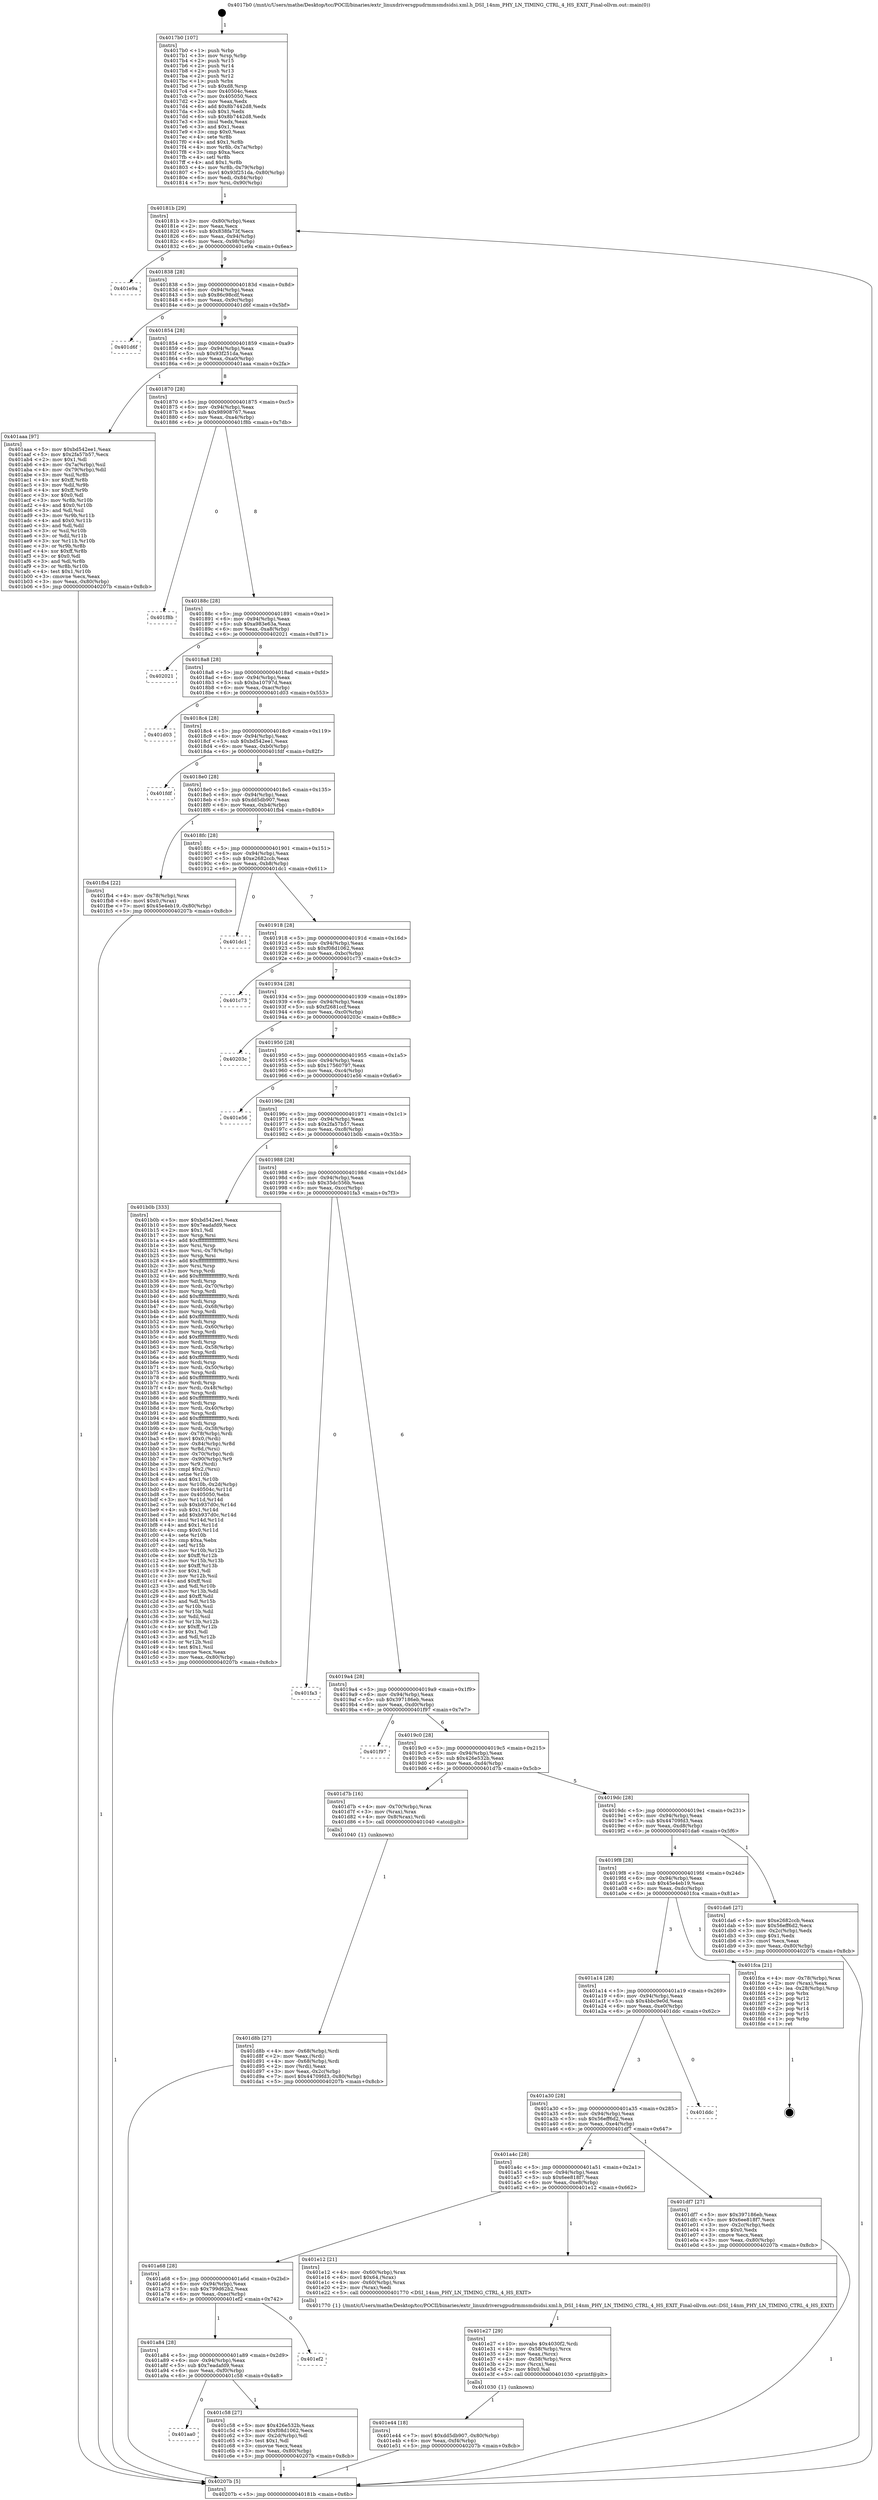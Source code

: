 digraph "0x4017b0" {
  label = "0x4017b0 (/mnt/c/Users/mathe/Desktop/tcc/POCII/binaries/extr_linuxdriversgpudrmmsmdsidsi.xml.h_DSI_14nm_PHY_LN_TIMING_CTRL_4_HS_EXIT_Final-ollvm.out::main(0))"
  labelloc = "t"
  node[shape=record]

  Entry [label="",width=0.3,height=0.3,shape=circle,fillcolor=black,style=filled]
  "0x40181b" [label="{
     0x40181b [29]\l
     | [instrs]\l
     &nbsp;&nbsp;0x40181b \<+3\>: mov -0x80(%rbp),%eax\l
     &nbsp;&nbsp;0x40181e \<+2\>: mov %eax,%ecx\l
     &nbsp;&nbsp;0x401820 \<+6\>: sub $0x838fa73f,%ecx\l
     &nbsp;&nbsp;0x401826 \<+6\>: mov %eax,-0x94(%rbp)\l
     &nbsp;&nbsp;0x40182c \<+6\>: mov %ecx,-0x98(%rbp)\l
     &nbsp;&nbsp;0x401832 \<+6\>: je 0000000000401e9a \<main+0x6ea\>\l
  }"]
  "0x401e9a" [label="{
     0x401e9a\l
  }", style=dashed]
  "0x401838" [label="{
     0x401838 [28]\l
     | [instrs]\l
     &nbsp;&nbsp;0x401838 \<+5\>: jmp 000000000040183d \<main+0x8d\>\l
     &nbsp;&nbsp;0x40183d \<+6\>: mov -0x94(%rbp),%eax\l
     &nbsp;&nbsp;0x401843 \<+5\>: sub $0x86c98cdf,%eax\l
     &nbsp;&nbsp;0x401848 \<+6\>: mov %eax,-0x9c(%rbp)\l
     &nbsp;&nbsp;0x40184e \<+6\>: je 0000000000401d6f \<main+0x5bf\>\l
  }"]
  Exit [label="",width=0.3,height=0.3,shape=circle,fillcolor=black,style=filled,peripheries=2]
  "0x401d6f" [label="{
     0x401d6f\l
  }", style=dashed]
  "0x401854" [label="{
     0x401854 [28]\l
     | [instrs]\l
     &nbsp;&nbsp;0x401854 \<+5\>: jmp 0000000000401859 \<main+0xa9\>\l
     &nbsp;&nbsp;0x401859 \<+6\>: mov -0x94(%rbp),%eax\l
     &nbsp;&nbsp;0x40185f \<+5\>: sub $0x93f251da,%eax\l
     &nbsp;&nbsp;0x401864 \<+6\>: mov %eax,-0xa0(%rbp)\l
     &nbsp;&nbsp;0x40186a \<+6\>: je 0000000000401aaa \<main+0x2fa\>\l
  }"]
  "0x401e44" [label="{
     0x401e44 [18]\l
     | [instrs]\l
     &nbsp;&nbsp;0x401e44 \<+7\>: movl $0xdd5db907,-0x80(%rbp)\l
     &nbsp;&nbsp;0x401e4b \<+6\>: mov %eax,-0xf4(%rbp)\l
     &nbsp;&nbsp;0x401e51 \<+5\>: jmp 000000000040207b \<main+0x8cb\>\l
  }"]
  "0x401aaa" [label="{
     0x401aaa [97]\l
     | [instrs]\l
     &nbsp;&nbsp;0x401aaa \<+5\>: mov $0xbd542ee1,%eax\l
     &nbsp;&nbsp;0x401aaf \<+5\>: mov $0x2fa57b57,%ecx\l
     &nbsp;&nbsp;0x401ab4 \<+2\>: mov $0x1,%dl\l
     &nbsp;&nbsp;0x401ab6 \<+4\>: mov -0x7a(%rbp),%sil\l
     &nbsp;&nbsp;0x401aba \<+4\>: mov -0x79(%rbp),%dil\l
     &nbsp;&nbsp;0x401abe \<+3\>: mov %sil,%r8b\l
     &nbsp;&nbsp;0x401ac1 \<+4\>: xor $0xff,%r8b\l
     &nbsp;&nbsp;0x401ac5 \<+3\>: mov %dil,%r9b\l
     &nbsp;&nbsp;0x401ac8 \<+4\>: xor $0xff,%r9b\l
     &nbsp;&nbsp;0x401acc \<+3\>: xor $0x0,%dl\l
     &nbsp;&nbsp;0x401acf \<+3\>: mov %r8b,%r10b\l
     &nbsp;&nbsp;0x401ad2 \<+4\>: and $0x0,%r10b\l
     &nbsp;&nbsp;0x401ad6 \<+3\>: and %dl,%sil\l
     &nbsp;&nbsp;0x401ad9 \<+3\>: mov %r9b,%r11b\l
     &nbsp;&nbsp;0x401adc \<+4\>: and $0x0,%r11b\l
     &nbsp;&nbsp;0x401ae0 \<+3\>: and %dl,%dil\l
     &nbsp;&nbsp;0x401ae3 \<+3\>: or %sil,%r10b\l
     &nbsp;&nbsp;0x401ae6 \<+3\>: or %dil,%r11b\l
     &nbsp;&nbsp;0x401ae9 \<+3\>: xor %r11b,%r10b\l
     &nbsp;&nbsp;0x401aec \<+3\>: or %r9b,%r8b\l
     &nbsp;&nbsp;0x401aef \<+4\>: xor $0xff,%r8b\l
     &nbsp;&nbsp;0x401af3 \<+3\>: or $0x0,%dl\l
     &nbsp;&nbsp;0x401af6 \<+3\>: and %dl,%r8b\l
     &nbsp;&nbsp;0x401af9 \<+3\>: or %r8b,%r10b\l
     &nbsp;&nbsp;0x401afc \<+4\>: test $0x1,%r10b\l
     &nbsp;&nbsp;0x401b00 \<+3\>: cmovne %ecx,%eax\l
     &nbsp;&nbsp;0x401b03 \<+3\>: mov %eax,-0x80(%rbp)\l
     &nbsp;&nbsp;0x401b06 \<+5\>: jmp 000000000040207b \<main+0x8cb\>\l
  }"]
  "0x401870" [label="{
     0x401870 [28]\l
     | [instrs]\l
     &nbsp;&nbsp;0x401870 \<+5\>: jmp 0000000000401875 \<main+0xc5\>\l
     &nbsp;&nbsp;0x401875 \<+6\>: mov -0x94(%rbp),%eax\l
     &nbsp;&nbsp;0x40187b \<+5\>: sub $0x98908767,%eax\l
     &nbsp;&nbsp;0x401880 \<+6\>: mov %eax,-0xa4(%rbp)\l
     &nbsp;&nbsp;0x401886 \<+6\>: je 0000000000401f8b \<main+0x7db\>\l
  }"]
  "0x40207b" [label="{
     0x40207b [5]\l
     | [instrs]\l
     &nbsp;&nbsp;0x40207b \<+5\>: jmp 000000000040181b \<main+0x6b\>\l
  }"]
  "0x4017b0" [label="{
     0x4017b0 [107]\l
     | [instrs]\l
     &nbsp;&nbsp;0x4017b0 \<+1\>: push %rbp\l
     &nbsp;&nbsp;0x4017b1 \<+3\>: mov %rsp,%rbp\l
     &nbsp;&nbsp;0x4017b4 \<+2\>: push %r15\l
     &nbsp;&nbsp;0x4017b6 \<+2\>: push %r14\l
     &nbsp;&nbsp;0x4017b8 \<+2\>: push %r13\l
     &nbsp;&nbsp;0x4017ba \<+2\>: push %r12\l
     &nbsp;&nbsp;0x4017bc \<+1\>: push %rbx\l
     &nbsp;&nbsp;0x4017bd \<+7\>: sub $0xd8,%rsp\l
     &nbsp;&nbsp;0x4017c4 \<+7\>: mov 0x40504c,%eax\l
     &nbsp;&nbsp;0x4017cb \<+7\>: mov 0x405050,%ecx\l
     &nbsp;&nbsp;0x4017d2 \<+2\>: mov %eax,%edx\l
     &nbsp;&nbsp;0x4017d4 \<+6\>: add $0x8b7442d8,%edx\l
     &nbsp;&nbsp;0x4017da \<+3\>: sub $0x1,%edx\l
     &nbsp;&nbsp;0x4017dd \<+6\>: sub $0x8b7442d8,%edx\l
     &nbsp;&nbsp;0x4017e3 \<+3\>: imul %edx,%eax\l
     &nbsp;&nbsp;0x4017e6 \<+3\>: and $0x1,%eax\l
     &nbsp;&nbsp;0x4017e9 \<+3\>: cmp $0x0,%eax\l
     &nbsp;&nbsp;0x4017ec \<+4\>: sete %r8b\l
     &nbsp;&nbsp;0x4017f0 \<+4\>: and $0x1,%r8b\l
     &nbsp;&nbsp;0x4017f4 \<+4\>: mov %r8b,-0x7a(%rbp)\l
     &nbsp;&nbsp;0x4017f8 \<+3\>: cmp $0xa,%ecx\l
     &nbsp;&nbsp;0x4017fb \<+4\>: setl %r8b\l
     &nbsp;&nbsp;0x4017ff \<+4\>: and $0x1,%r8b\l
     &nbsp;&nbsp;0x401803 \<+4\>: mov %r8b,-0x79(%rbp)\l
     &nbsp;&nbsp;0x401807 \<+7\>: movl $0x93f251da,-0x80(%rbp)\l
     &nbsp;&nbsp;0x40180e \<+6\>: mov %edi,-0x84(%rbp)\l
     &nbsp;&nbsp;0x401814 \<+7\>: mov %rsi,-0x90(%rbp)\l
  }"]
  "0x401e27" [label="{
     0x401e27 [29]\l
     | [instrs]\l
     &nbsp;&nbsp;0x401e27 \<+10\>: movabs $0x4030f2,%rdi\l
     &nbsp;&nbsp;0x401e31 \<+4\>: mov -0x58(%rbp),%rcx\l
     &nbsp;&nbsp;0x401e35 \<+2\>: mov %eax,(%rcx)\l
     &nbsp;&nbsp;0x401e37 \<+4\>: mov -0x58(%rbp),%rcx\l
     &nbsp;&nbsp;0x401e3b \<+2\>: mov (%rcx),%esi\l
     &nbsp;&nbsp;0x401e3d \<+2\>: mov $0x0,%al\l
     &nbsp;&nbsp;0x401e3f \<+5\>: call 0000000000401030 \<printf@plt\>\l
     | [calls]\l
     &nbsp;&nbsp;0x401030 \{1\} (unknown)\l
  }"]
  "0x401f8b" [label="{
     0x401f8b\l
  }", style=dashed]
  "0x40188c" [label="{
     0x40188c [28]\l
     | [instrs]\l
     &nbsp;&nbsp;0x40188c \<+5\>: jmp 0000000000401891 \<main+0xe1\>\l
     &nbsp;&nbsp;0x401891 \<+6\>: mov -0x94(%rbp),%eax\l
     &nbsp;&nbsp;0x401897 \<+5\>: sub $0xa983e63a,%eax\l
     &nbsp;&nbsp;0x40189c \<+6\>: mov %eax,-0xa8(%rbp)\l
     &nbsp;&nbsp;0x4018a2 \<+6\>: je 0000000000402021 \<main+0x871\>\l
  }"]
  "0x401d8b" [label="{
     0x401d8b [27]\l
     | [instrs]\l
     &nbsp;&nbsp;0x401d8b \<+4\>: mov -0x68(%rbp),%rdi\l
     &nbsp;&nbsp;0x401d8f \<+2\>: mov %eax,(%rdi)\l
     &nbsp;&nbsp;0x401d91 \<+4\>: mov -0x68(%rbp),%rdi\l
     &nbsp;&nbsp;0x401d95 \<+2\>: mov (%rdi),%eax\l
     &nbsp;&nbsp;0x401d97 \<+3\>: mov %eax,-0x2c(%rbp)\l
     &nbsp;&nbsp;0x401d9a \<+7\>: movl $0x44709fd3,-0x80(%rbp)\l
     &nbsp;&nbsp;0x401da1 \<+5\>: jmp 000000000040207b \<main+0x8cb\>\l
  }"]
  "0x402021" [label="{
     0x402021\l
  }", style=dashed]
  "0x4018a8" [label="{
     0x4018a8 [28]\l
     | [instrs]\l
     &nbsp;&nbsp;0x4018a8 \<+5\>: jmp 00000000004018ad \<main+0xfd\>\l
     &nbsp;&nbsp;0x4018ad \<+6\>: mov -0x94(%rbp),%eax\l
     &nbsp;&nbsp;0x4018b3 \<+5\>: sub $0xba10797d,%eax\l
     &nbsp;&nbsp;0x4018b8 \<+6\>: mov %eax,-0xac(%rbp)\l
     &nbsp;&nbsp;0x4018be \<+6\>: je 0000000000401d03 \<main+0x553\>\l
  }"]
  "0x401aa0" [label="{
     0x401aa0\l
  }", style=dashed]
  "0x401d03" [label="{
     0x401d03\l
  }", style=dashed]
  "0x4018c4" [label="{
     0x4018c4 [28]\l
     | [instrs]\l
     &nbsp;&nbsp;0x4018c4 \<+5\>: jmp 00000000004018c9 \<main+0x119\>\l
     &nbsp;&nbsp;0x4018c9 \<+6\>: mov -0x94(%rbp),%eax\l
     &nbsp;&nbsp;0x4018cf \<+5\>: sub $0xbd542ee1,%eax\l
     &nbsp;&nbsp;0x4018d4 \<+6\>: mov %eax,-0xb0(%rbp)\l
     &nbsp;&nbsp;0x4018da \<+6\>: je 0000000000401fdf \<main+0x82f\>\l
  }"]
  "0x401c58" [label="{
     0x401c58 [27]\l
     | [instrs]\l
     &nbsp;&nbsp;0x401c58 \<+5\>: mov $0x426e532b,%eax\l
     &nbsp;&nbsp;0x401c5d \<+5\>: mov $0xf08d1062,%ecx\l
     &nbsp;&nbsp;0x401c62 \<+3\>: mov -0x2d(%rbp),%dl\l
     &nbsp;&nbsp;0x401c65 \<+3\>: test $0x1,%dl\l
     &nbsp;&nbsp;0x401c68 \<+3\>: cmovne %ecx,%eax\l
     &nbsp;&nbsp;0x401c6b \<+3\>: mov %eax,-0x80(%rbp)\l
     &nbsp;&nbsp;0x401c6e \<+5\>: jmp 000000000040207b \<main+0x8cb\>\l
  }"]
  "0x401fdf" [label="{
     0x401fdf\l
  }", style=dashed]
  "0x4018e0" [label="{
     0x4018e0 [28]\l
     | [instrs]\l
     &nbsp;&nbsp;0x4018e0 \<+5\>: jmp 00000000004018e5 \<main+0x135\>\l
     &nbsp;&nbsp;0x4018e5 \<+6\>: mov -0x94(%rbp),%eax\l
     &nbsp;&nbsp;0x4018eb \<+5\>: sub $0xdd5db907,%eax\l
     &nbsp;&nbsp;0x4018f0 \<+6\>: mov %eax,-0xb4(%rbp)\l
     &nbsp;&nbsp;0x4018f6 \<+6\>: je 0000000000401fb4 \<main+0x804\>\l
  }"]
  "0x401a84" [label="{
     0x401a84 [28]\l
     | [instrs]\l
     &nbsp;&nbsp;0x401a84 \<+5\>: jmp 0000000000401a89 \<main+0x2d9\>\l
     &nbsp;&nbsp;0x401a89 \<+6\>: mov -0x94(%rbp),%eax\l
     &nbsp;&nbsp;0x401a8f \<+5\>: sub $0x7eadafd9,%eax\l
     &nbsp;&nbsp;0x401a94 \<+6\>: mov %eax,-0xf0(%rbp)\l
     &nbsp;&nbsp;0x401a9a \<+6\>: je 0000000000401c58 \<main+0x4a8\>\l
  }"]
  "0x401fb4" [label="{
     0x401fb4 [22]\l
     | [instrs]\l
     &nbsp;&nbsp;0x401fb4 \<+4\>: mov -0x78(%rbp),%rax\l
     &nbsp;&nbsp;0x401fb8 \<+6\>: movl $0x0,(%rax)\l
     &nbsp;&nbsp;0x401fbe \<+7\>: movl $0x45e4eb19,-0x80(%rbp)\l
     &nbsp;&nbsp;0x401fc5 \<+5\>: jmp 000000000040207b \<main+0x8cb\>\l
  }"]
  "0x4018fc" [label="{
     0x4018fc [28]\l
     | [instrs]\l
     &nbsp;&nbsp;0x4018fc \<+5\>: jmp 0000000000401901 \<main+0x151\>\l
     &nbsp;&nbsp;0x401901 \<+6\>: mov -0x94(%rbp),%eax\l
     &nbsp;&nbsp;0x401907 \<+5\>: sub $0xe2682ccb,%eax\l
     &nbsp;&nbsp;0x40190c \<+6\>: mov %eax,-0xb8(%rbp)\l
     &nbsp;&nbsp;0x401912 \<+6\>: je 0000000000401dc1 \<main+0x611\>\l
  }"]
  "0x401ef2" [label="{
     0x401ef2\l
  }", style=dashed]
  "0x401dc1" [label="{
     0x401dc1\l
  }", style=dashed]
  "0x401918" [label="{
     0x401918 [28]\l
     | [instrs]\l
     &nbsp;&nbsp;0x401918 \<+5\>: jmp 000000000040191d \<main+0x16d\>\l
     &nbsp;&nbsp;0x40191d \<+6\>: mov -0x94(%rbp),%eax\l
     &nbsp;&nbsp;0x401923 \<+5\>: sub $0xf08d1062,%eax\l
     &nbsp;&nbsp;0x401928 \<+6\>: mov %eax,-0xbc(%rbp)\l
     &nbsp;&nbsp;0x40192e \<+6\>: je 0000000000401c73 \<main+0x4c3\>\l
  }"]
  "0x401a68" [label="{
     0x401a68 [28]\l
     | [instrs]\l
     &nbsp;&nbsp;0x401a68 \<+5\>: jmp 0000000000401a6d \<main+0x2bd\>\l
     &nbsp;&nbsp;0x401a6d \<+6\>: mov -0x94(%rbp),%eax\l
     &nbsp;&nbsp;0x401a73 \<+5\>: sub $0x799d62b2,%eax\l
     &nbsp;&nbsp;0x401a78 \<+6\>: mov %eax,-0xec(%rbp)\l
     &nbsp;&nbsp;0x401a7e \<+6\>: je 0000000000401ef2 \<main+0x742\>\l
  }"]
  "0x401c73" [label="{
     0x401c73\l
  }", style=dashed]
  "0x401934" [label="{
     0x401934 [28]\l
     | [instrs]\l
     &nbsp;&nbsp;0x401934 \<+5\>: jmp 0000000000401939 \<main+0x189\>\l
     &nbsp;&nbsp;0x401939 \<+6\>: mov -0x94(%rbp),%eax\l
     &nbsp;&nbsp;0x40193f \<+5\>: sub $0xf2681ccf,%eax\l
     &nbsp;&nbsp;0x401944 \<+6\>: mov %eax,-0xc0(%rbp)\l
     &nbsp;&nbsp;0x40194a \<+6\>: je 000000000040203c \<main+0x88c\>\l
  }"]
  "0x401e12" [label="{
     0x401e12 [21]\l
     | [instrs]\l
     &nbsp;&nbsp;0x401e12 \<+4\>: mov -0x60(%rbp),%rax\l
     &nbsp;&nbsp;0x401e16 \<+6\>: movl $0x64,(%rax)\l
     &nbsp;&nbsp;0x401e1c \<+4\>: mov -0x60(%rbp),%rax\l
     &nbsp;&nbsp;0x401e20 \<+2\>: mov (%rax),%edi\l
     &nbsp;&nbsp;0x401e22 \<+5\>: call 0000000000401770 \<DSI_14nm_PHY_LN_TIMING_CTRL_4_HS_EXIT\>\l
     | [calls]\l
     &nbsp;&nbsp;0x401770 \{1\} (/mnt/c/Users/mathe/Desktop/tcc/POCII/binaries/extr_linuxdriversgpudrmmsmdsidsi.xml.h_DSI_14nm_PHY_LN_TIMING_CTRL_4_HS_EXIT_Final-ollvm.out::DSI_14nm_PHY_LN_TIMING_CTRL_4_HS_EXIT)\l
  }"]
  "0x40203c" [label="{
     0x40203c\l
  }", style=dashed]
  "0x401950" [label="{
     0x401950 [28]\l
     | [instrs]\l
     &nbsp;&nbsp;0x401950 \<+5\>: jmp 0000000000401955 \<main+0x1a5\>\l
     &nbsp;&nbsp;0x401955 \<+6\>: mov -0x94(%rbp),%eax\l
     &nbsp;&nbsp;0x40195b \<+5\>: sub $0x17560797,%eax\l
     &nbsp;&nbsp;0x401960 \<+6\>: mov %eax,-0xc4(%rbp)\l
     &nbsp;&nbsp;0x401966 \<+6\>: je 0000000000401e56 \<main+0x6a6\>\l
  }"]
  "0x401a4c" [label="{
     0x401a4c [28]\l
     | [instrs]\l
     &nbsp;&nbsp;0x401a4c \<+5\>: jmp 0000000000401a51 \<main+0x2a1\>\l
     &nbsp;&nbsp;0x401a51 \<+6\>: mov -0x94(%rbp),%eax\l
     &nbsp;&nbsp;0x401a57 \<+5\>: sub $0x6ee818f7,%eax\l
     &nbsp;&nbsp;0x401a5c \<+6\>: mov %eax,-0xe8(%rbp)\l
     &nbsp;&nbsp;0x401a62 \<+6\>: je 0000000000401e12 \<main+0x662\>\l
  }"]
  "0x401e56" [label="{
     0x401e56\l
  }", style=dashed]
  "0x40196c" [label="{
     0x40196c [28]\l
     | [instrs]\l
     &nbsp;&nbsp;0x40196c \<+5\>: jmp 0000000000401971 \<main+0x1c1\>\l
     &nbsp;&nbsp;0x401971 \<+6\>: mov -0x94(%rbp),%eax\l
     &nbsp;&nbsp;0x401977 \<+5\>: sub $0x2fa57b57,%eax\l
     &nbsp;&nbsp;0x40197c \<+6\>: mov %eax,-0xc8(%rbp)\l
     &nbsp;&nbsp;0x401982 \<+6\>: je 0000000000401b0b \<main+0x35b\>\l
  }"]
  "0x401df7" [label="{
     0x401df7 [27]\l
     | [instrs]\l
     &nbsp;&nbsp;0x401df7 \<+5\>: mov $0x397186eb,%eax\l
     &nbsp;&nbsp;0x401dfc \<+5\>: mov $0x6ee818f7,%ecx\l
     &nbsp;&nbsp;0x401e01 \<+3\>: mov -0x2c(%rbp),%edx\l
     &nbsp;&nbsp;0x401e04 \<+3\>: cmp $0x0,%edx\l
     &nbsp;&nbsp;0x401e07 \<+3\>: cmove %ecx,%eax\l
     &nbsp;&nbsp;0x401e0a \<+3\>: mov %eax,-0x80(%rbp)\l
     &nbsp;&nbsp;0x401e0d \<+5\>: jmp 000000000040207b \<main+0x8cb\>\l
  }"]
  "0x401b0b" [label="{
     0x401b0b [333]\l
     | [instrs]\l
     &nbsp;&nbsp;0x401b0b \<+5\>: mov $0xbd542ee1,%eax\l
     &nbsp;&nbsp;0x401b10 \<+5\>: mov $0x7eadafd9,%ecx\l
     &nbsp;&nbsp;0x401b15 \<+2\>: mov $0x1,%dl\l
     &nbsp;&nbsp;0x401b17 \<+3\>: mov %rsp,%rsi\l
     &nbsp;&nbsp;0x401b1a \<+4\>: add $0xfffffffffffffff0,%rsi\l
     &nbsp;&nbsp;0x401b1e \<+3\>: mov %rsi,%rsp\l
     &nbsp;&nbsp;0x401b21 \<+4\>: mov %rsi,-0x78(%rbp)\l
     &nbsp;&nbsp;0x401b25 \<+3\>: mov %rsp,%rsi\l
     &nbsp;&nbsp;0x401b28 \<+4\>: add $0xfffffffffffffff0,%rsi\l
     &nbsp;&nbsp;0x401b2c \<+3\>: mov %rsi,%rsp\l
     &nbsp;&nbsp;0x401b2f \<+3\>: mov %rsp,%rdi\l
     &nbsp;&nbsp;0x401b32 \<+4\>: add $0xfffffffffffffff0,%rdi\l
     &nbsp;&nbsp;0x401b36 \<+3\>: mov %rdi,%rsp\l
     &nbsp;&nbsp;0x401b39 \<+4\>: mov %rdi,-0x70(%rbp)\l
     &nbsp;&nbsp;0x401b3d \<+3\>: mov %rsp,%rdi\l
     &nbsp;&nbsp;0x401b40 \<+4\>: add $0xfffffffffffffff0,%rdi\l
     &nbsp;&nbsp;0x401b44 \<+3\>: mov %rdi,%rsp\l
     &nbsp;&nbsp;0x401b47 \<+4\>: mov %rdi,-0x68(%rbp)\l
     &nbsp;&nbsp;0x401b4b \<+3\>: mov %rsp,%rdi\l
     &nbsp;&nbsp;0x401b4e \<+4\>: add $0xfffffffffffffff0,%rdi\l
     &nbsp;&nbsp;0x401b52 \<+3\>: mov %rdi,%rsp\l
     &nbsp;&nbsp;0x401b55 \<+4\>: mov %rdi,-0x60(%rbp)\l
     &nbsp;&nbsp;0x401b59 \<+3\>: mov %rsp,%rdi\l
     &nbsp;&nbsp;0x401b5c \<+4\>: add $0xfffffffffffffff0,%rdi\l
     &nbsp;&nbsp;0x401b60 \<+3\>: mov %rdi,%rsp\l
     &nbsp;&nbsp;0x401b63 \<+4\>: mov %rdi,-0x58(%rbp)\l
     &nbsp;&nbsp;0x401b67 \<+3\>: mov %rsp,%rdi\l
     &nbsp;&nbsp;0x401b6a \<+4\>: add $0xfffffffffffffff0,%rdi\l
     &nbsp;&nbsp;0x401b6e \<+3\>: mov %rdi,%rsp\l
     &nbsp;&nbsp;0x401b71 \<+4\>: mov %rdi,-0x50(%rbp)\l
     &nbsp;&nbsp;0x401b75 \<+3\>: mov %rsp,%rdi\l
     &nbsp;&nbsp;0x401b78 \<+4\>: add $0xfffffffffffffff0,%rdi\l
     &nbsp;&nbsp;0x401b7c \<+3\>: mov %rdi,%rsp\l
     &nbsp;&nbsp;0x401b7f \<+4\>: mov %rdi,-0x48(%rbp)\l
     &nbsp;&nbsp;0x401b83 \<+3\>: mov %rsp,%rdi\l
     &nbsp;&nbsp;0x401b86 \<+4\>: add $0xfffffffffffffff0,%rdi\l
     &nbsp;&nbsp;0x401b8a \<+3\>: mov %rdi,%rsp\l
     &nbsp;&nbsp;0x401b8d \<+4\>: mov %rdi,-0x40(%rbp)\l
     &nbsp;&nbsp;0x401b91 \<+3\>: mov %rsp,%rdi\l
     &nbsp;&nbsp;0x401b94 \<+4\>: add $0xfffffffffffffff0,%rdi\l
     &nbsp;&nbsp;0x401b98 \<+3\>: mov %rdi,%rsp\l
     &nbsp;&nbsp;0x401b9b \<+4\>: mov %rdi,-0x38(%rbp)\l
     &nbsp;&nbsp;0x401b9f \<+4\>: mov -0x78(%rbp),%rdi\l
     &nbsp;&nbsp;0x401ba3 \<+6\>: movl $0x0,(%rdi)\l
     &nbsp;&nbsp;0x401ba9 \<+7\>: mov -0x84(%rbp),%r8d\l
     &nbsp;&nbsp;0x401bb0 \<+3\>: mov %r8d,(%rsi)\l
     &nbsp;&nbsp;0x401bb3 \<+4\>: mov -0x70(%rbp),%rdi\l
     &nbsp;&nbsp;0x401bb7 \<+7\>: mov -0x90(%rbp),%r9\l
     &nbsp;&nbsp;0x401bbe \<+3\>: mov %r9,(%rdi)\l
     &nbsp;&nbsp;0x401bc1 \<+3\>: cmpl $0x2,(%rsi)\l
     &nbsp;&nbsp;0x401bc4 \<+4\>: setne %r10b\l
     &nbsp;&nbsp;0x401bc8 \<+4\>: and $0x1,%r10b\l
     &nbsp;&nbsp;0x401bcc \<+4\>: mov %r10b,-0x2d(%rbp)\l
     &nbsp;&nbsp;0x401bd0 \<+8\>: mov 0x40504c,%r11d\l
     &nbsp;&nbsp;0x401bd8 \<+7\>: mov 0x405050,%ebx\l
     &nbsp;&nbsp;0x401bdf \<+3\>: mov %r11d,%r14d\l
     &nbsp;&nbsp;0x401be2 \<+7\>: sub $0xb937d0c,%r14d\l
     &nbsp;&nbsp;0x401be9 \<+4\>: sub $0x1,%r14d\l
     &nbsp;&nbsp;0x401bed \<+7\>: add $0xb937d0c,%r14d\l
     &nbsp;&nbsp;0x401bf4 \<+4\>: imul %r14d,%r11d\l
     &nbsp;&nbsp;0x401bf8 \<+4\>: and $0x1,%r11d\l
     &nbsp;&nbsp;0x401bfc \<+4\>: cmp $0x0,%r11d\l
     &nbsp;&nbsp;0x401c00 \<+4\>: sete %r10b\l
     &nbsp;&nbsp;0x401c04 \<+3\>: cmp $0xa,%ebx\l
     &nbsp;&nbsp;0x401c07 \<+4\>: setl %r15b\l
     &nbsp;&nbsp;0x401c0b \<+3\>: mov %r10b,%r12b\l
     &nbsp;&nbsp;0x401c0e \<+4\>: xor $0xff,%r12b\l
     &nbsp;&nbsp;0x401c12 \<+3\>: mov %r15b,%r13b\l
     &nbsp;&nbsp;0x401c15 \<+4\>: xor $0xff,%r13b\l
     &nbsp;&nbsp;0x401c19 \<+3\>: xor $0x1,%dl\l
     &nbsp;&nbsp;0x401c1c \<+3\>: mov %r12b,%sil\l
     &nbsp;&nbsp;0x401c1f \<+4\>: and $0xff,%sil\l
     &nbsp;&nbsp;0x401c23 \<+3\>: and %dl,%r10b\l
     &nbsp;&nbsp;0x401c26 \<+3\>: mov %r13b,%dil\l
     &nbsp;&nbsp;0x401c29 \<+4\>: and $0xff,%dil\l
     &nbsp;&nbsp;0x401c2d \<+3\>: and %dl,%r15b\l
     &nbsp;&nbsp;0x401c30 \<+3\>: or %r10b,%sil\l
     &nbsp;&nbsp;0x401c33 \<+3\>: or %r15b,%dil\l
     &nbsp;&nbsp;0x401c36 \<+3\>: xor %dil,%sil\l
     &nbsp;&nbsp;0x401c39 \<+3\>: or %r13b,%r12b\l
     &nbsp;&nbsp;0x401c3c \<+4\>: xor $0xff,%r12b\l
     &nbsp;&nbsp;0x401c40 \<+3\>: or $0x1,%dl\l
     &nbsp;&nbsp;0x401c43 \<+3\>: and %dl,%r12b\l
     &nbsp;&nbsp;0x401c46 \<+3\>: or %r12b,%sil\l
     &nbsp;&nbsp;0x401c49 \<+4\>: test $0x1,%sil\l
     &nbsp;&nbsp;0x401c4d \<+3\>: cmovne %ecx,%eax\l
     &nbsp;&nbsp;0x401c50 \<+3\>: mov %eax,-0x80(%rbp)\l
     &nbsp;&nbsp;0x401c53 \<+5\>: jmp 000000000040207b \<main+0x8cb\>\l
  }"]
  "0x401988" [label="{
     0x401988 [28]\l
     | [instrs]\l
     &nbsp;&nbsp;0x401988 \<+5\>: jmp 000000000040198d \<main+0x1dd\>\l
     &nbsp;&nbsp;0x40198d \<+6\>: mov -0x94(%rbp),%eax\l
     &nbsp;&nbsp;0x401993 \<+5\>: sub $0x35dc556b,%eax\l
     &nbsp;&nbsp;0x401998 \<+6\>: mov %eax,-0xcc(%rbp)\l
     &nbsp;&nbsp;0x40199e \<+6\>: je 0000000000401fa3 \<main+0x7f3\>\l
  }"]
  "0x401a30" [label="{
     0x401a30 [28]\l
     | [instrs]\l
     &nbsp;&nbsp;0x401a30 \<+5\>: jmp 0000000000401a35 \<main+0x285\>\l
     &nbsp;&nbsp;0x401a35 \<+6\>: mov -0x94(%rbp),%eax\l
     &nbsp;&nbsp;0x401a3b \<+5\>: sub $0x56eff6d2,%eax\l
     &nbsp;&nbsp;0x401a40 \<+6\>: mov %eax,-0xe4(%rbp)\l
     &nbsp;&nbsp;0x401a46 \<+6\>: je 0000000000401df7 \<main+0x647\>\l
  }"]
  "0x401ddc" [label="{
     0x401ddc\l
  }", style=dashed]
  "0x401fa3" [label="{
     0x401fa3\l
  }", style=dashed]
  "0x4019a4" [label="{
     0x4019a4 [28]\l
     | [instrs]\l
     &nbsp;&nbsp;0x4019a4 \<+5\>: jmp 00000000004019a9 \<main+0x1f9\>\l
     &nbsp;&nbsp;0x4019a9 \<+6\>: mov -0x94(%rbp),%eax\l
     &nbsp;&nbsp;0x4019af \<+5\>: sub $0x397186eb,%eax\l
     &nbsp;&nbsp;0x4019b4 \<+6\>: mov %eax,-0xd0(%rbp)\l
     &nbsp;&nbsp;0x4019ba \<+6\>: je 0000000000401f97 \<main+0x7e7\>\l
  }"]
  "0x401a14" [label="{
     0x401a14 [28]\l
     | [instrs]\l
     &nbsp;&nbsp;0x401a14 \<+5\>: jmp 0000000000401a19 \<main+0x269\>\l
     &nbsp;&nbsp;0x401a19 \<+6\>: mov -0x94(%rbp),%eax\l
     &nbsp;&nbsp;0x401a1f \<+5\>: sub $0x4bbc9e0d,%eax\l
     &nbsp;&nbsp;0x401a24 \<+6\>: mov %eax,-0xe0(%rbp)\l
     &nbsp;&nbsp;0x401a2a \<+6\>: je 0000000000401ddc \<main+0x62c\>\l
  }"]
  "0x401f97" [label="{
     0x401f97\l
  }", style=dashed]
  "0x4019c0" [label="{
     0x4019c0 [28]\l
     | [instrs]\l
     &nbsp;&nbsp;0x4019c0 \<+5\>: jmp 00000000004019c5 \<main+0x215\>\l
     &nbsp;&nbsp;0x4019c5 \<+6\>: mov -0x94(%rbp),%eax\l
     &nbsp;&nbsp;0x4019cb \<+5\>: sub $0x426e532b,%eax\l
     &nbsp;&nbsp;0x4019d0 \<+6\>: mov %eax,-0xd4(%rbp)\l
     &nbsp;&nbsp;0x4019d6 \<+6\>: je 0000000000401d7b \<main+0x5cb\>\l
  }"]
  "0x401fca" [label="{
     0x401fca [21]\l
     | [instrs]\l
     &nbsp;&nbsp;0x401fca \<+4\>: mov -0x78(%rbp),%rax\l
     &nbsp;&nbsp;0x401fce \<+2\>: mov (%rax),%eax\l
     &nbsp;&nbsp;0x401fd0 \<+4\>: lea -0x28(%rbp),%rsp\l
     &nbsp;&nbsp;0x401fd4 \<+1\>: pop %rbx\l
     &nbsp;&nbsp;0x401fd5 \<+2\>: pop %r12\l
     &nbsp;&nbsp;0x401fd7 \<+2\>: pop %r13\l
     &nbsp;&nbsp;0x401fd9 \<+2\>: pop %r14\l
     &nbsp;&nbsp;0x401fdb \<+2\>: pop %r15\l
     &nbsp;&nbsp;0x401fdd \<+1\>: pop %rbp\l
     &nbsp;&nbsp;0x401fde \<+1\>: ret\l
  }"]
  "0x401d7b" [label="{
     0x401d7b [16]\l
     | [instrs]\l
     &nbsp;&nbsp;0x401d7b \<+4\>: mov -0x70(%rbp),%rax\l
     &nbsp;&nbsp;0x401d7f \<+3\>: mov (%rax),%rax\l
     &nbsp;&nbsp;0x401d82 \<+4\>: mov 0x8(%rax),%rdi\l
     &nbsp;&nbsp;0x401d86 \<+5\>: call 0000000000401040 \<atoi@plt\>\l
     | [calls]\l
     &nbsp;&nbsp;0x401040 \{1\} (unknown)\l
  }"]
  "0x4019dc" [label="{
     0x4019dc [28]\l
     | [instrs]\l
     &nbsp;&nbsp;0x4019dc \<+5\>: jmp 00000000004019e1 \<main+0x231\>\l
     &nbsp;&nbsp;0x4019e1 \<+6\>: mov -0x94(%rbp),%eax\l
     &nbsp;&nbsp;0x4019e7 \<+5\>: sub $0x44709fd3,%eax\l
     &nbsp;&nbsp;0x4019ec \<+6\>: mov %eax,-0xd8(%rbp)\l
     &nbsp;&nbsp;0x4019f2 \<+6\>: je 0000000000401da6 \<main+0x5f6\>\l
  }"]
  "0x4019f8" [label="{
     0x4019f8 [28]\l
     | [instrs]\l
     &nbsp;&nbsp;0x4019f8 \<+5\>: jmp 00000000004019fd \<main+0x24d\>\l
     &nbsp;&nbsp;0x4019fd \<+6\>: mov -0x94(%rbp),%eax\l
     &nbsp;&nbsp;0x401a03 \<+5\>: sub $0x45e4eb19,%eax\l
     &nbsp;&nbsp;0x401a08 \<+6\>: mov %eax,-0xdc(%rbp)\l
     &nbsp;&nbsp;0x401a0e \<+6\>: je 0000000000401fca \<main+0x81a\>\l
  }"]
  "0x401da6" [label="{
     0x401da6 [27]\l
     | [instrs]\l
     &nbsp;&nbsp;0x401da6 \<+5\>: mov $0xe2682ccb,%eax\l
     &nbsp;&nbsp;0x401dab \<+5\>: mov $0x56eff6d2,%ecx\l
     &nbsp;&nbsp;0x401db0 \<+3\>: mov -0x2c(%rbp),%edx\l
     &nbsp;&nbsp;0x401db3 \<+3\>: cmp $0x1,%edx\l
     &nbsp;&nbsp;0x401db6 \<+3\>: cmovl %ecx,%eax\l
     &nbsp;&nbsp;0x401db9 \<+3\>: mov %eax,-0x80(%rbp)\l
     &nbsp;&nbsp;0x401dbc \<+5\>: jmp 000000000040207b \<main+0x8cb\>\l
  }"]
  Entry -> "0x4017b0" [label=" 1"]
  "0x40181b" -> "0x401e9a" [label=" 0"]
  "0x40181b" -> "0x401838" [label=" 9"]
  "0x401fca" -> Exit [label=" 1"]
  "0x401838" -> "0x401d6f" [label=" 0"]
  "0x401838" -> "0x401854" [label=" 9"]
  "0x401fb4" -> "0x40207b" [label=" 1"]
  "0x401854" -> "0x401aaa" [label=" 1"]
  "0x401854" -> "0x401870" [label=" 8"]
  "0x401aaa" -> "0x40207b" [label=" 1"]
  "0x4017b0" -> "0x40181b" [label=" 1"]
  "0x40207b" -> "0x40181b" [label=" 8"]
  "0x401e44" -> "0x40207b" [label=" 1"]
  "0x401870" -> "0x401f8b" [label=" 0"]
  "0x401870" -> "0x40188c" [label=" 8"]
  "0x401e27" -> "0x401e44" [label=" 1"]
  "0x40188c" -> "0x402021" [label=" 0"]
  "0x40188c" -> "0x4018a8" [label=" 8"]
  "0x401e12" -> "0x401e27" [label=" 1"]
  "0x4018a8" -> "0x401d03" [label=" 0"]
  "0x4018a8" -> "0x4018c4" [label=" 8"]
  "0x401df7" -> "0x40207b" [label=" 1"]
  "0x4018c4" -> "0x401fdf" [label=" 0"]
  "0x4018c4" -> "0x4018e0" [label=" 8"]
  "0x401da6" -> "0x40207b" [label=" 1"]
  "0x4018e0" -> "0x401fb4" [label=" 1"]
  "0x4018e0" -> "0x4018fc" [label=" 7"]
  "0x401d7b" -> "0x401d8b" [label=" 1"]
  "0x4018fc" -> "0x401dc1" [label=" 0"]
  "0x4018fc" -> "0x401918" [label=" 7"]
  "0x401c58" -> "0x40207b" [label=" 1"]
  "0x401918" -> "0x401c73" [label=" 0"]
  "0x401918" -> "0x401934" [label=" 7"]
  "0x401a84" -> "0x401c58" [label=" 1"]
  "0x401934" -> "0x40203c" [label=" 0"]
  "0x401934" -> "0x401950" [label=" 7"]
  "0x401d8b" -> "0x40207b" [label=" 1"]
  "0x401950" -> "0x401e56" [label=" 0"]
  "0x401950" -> "0x40196c" [label=" 7"]
  "0x401a68" -> "0x401ef2" [label=" 0"]
  "0x40196c" -> "0x401b0b" [label=" 1"]
  "0x40196c" -> "0x401988" [label=" 6"]
  "0x401a84" -> "0x401aa0" [label=" 0"]
  "0x401b0b" -> "0x40207b" [label=" 1"]
  "0x401a4c" -> "0x401e12" [label=" 1"]
  "0x401988" -> "0x401fa3" [label=" 0"]
  "0x401988" -> "0x4019a4" [label=" 6"]
  "0x401a68" -> "0x401a84" [label=" 1"]
  "0x4019a4" -> "0x401f97" [label=" 0"]
  "0x4019a4" -> "0x4019c0" [label=" 6"]
  "0x401a30" -> "0x401df7" [label=" 1"]
  "0x4019c0" -> "0x401d7b" [label=" 1"]
  "0x4019c0" -> "0x4019dc" [label=" 5"]
  "0x401a4c" -> "0x401a68" [label=" 1"]
  "0x4019dc" -> "0x401da6" [label=" 1"]
  "0x4019dc" -> "0x4019f8" [label=" 4"]
  "0x401a14" -> "0x401a30" [label=" 3"]
  "0x4019f8" -> "0x401fca" [label=" 1"]
  "0x4019f8" -> "0x401a14" [label=" 3"]
  "0x401a30" -> "0x401a4c" [label=" 2"]
  "0x401a14" -> "0x401ddc" [label=" 0"]
}
